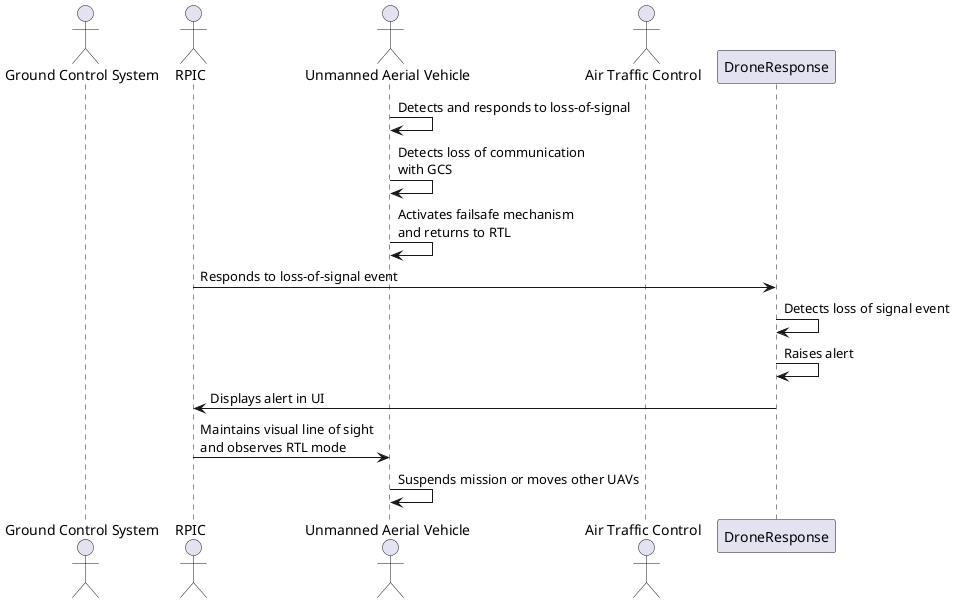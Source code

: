 @startuml "Loss of Signal Sequence Diagram"

actor "Ground Control System" as GCS
actor "RPIC" as RPIC
actor "Unmanned Aerial Vehicle" as UAV
actor "Air Traffic Control" as ATC

UAV -> UAV: Detects and responds to loss-of-signal
UAV -> UAV: Detects loss of communication\nwith GCS
UAV -> UAV: Activates failsafe mechanism\nand returns to RTL

RPIC -> DroneResponse: Responds to loss-of-signal event
DroneResponse -> DroneResponse: Detects loss of signal event
DroneResponse -> DroneResponse: Raises alert
DroneResponse -> RPIC: Displays alert in UI

RPIC -> UAV: Maintains visual line of sight\nand observes RTL mode
UAV -> UAV: Suspends mission or moves other UAVs

@enduml
